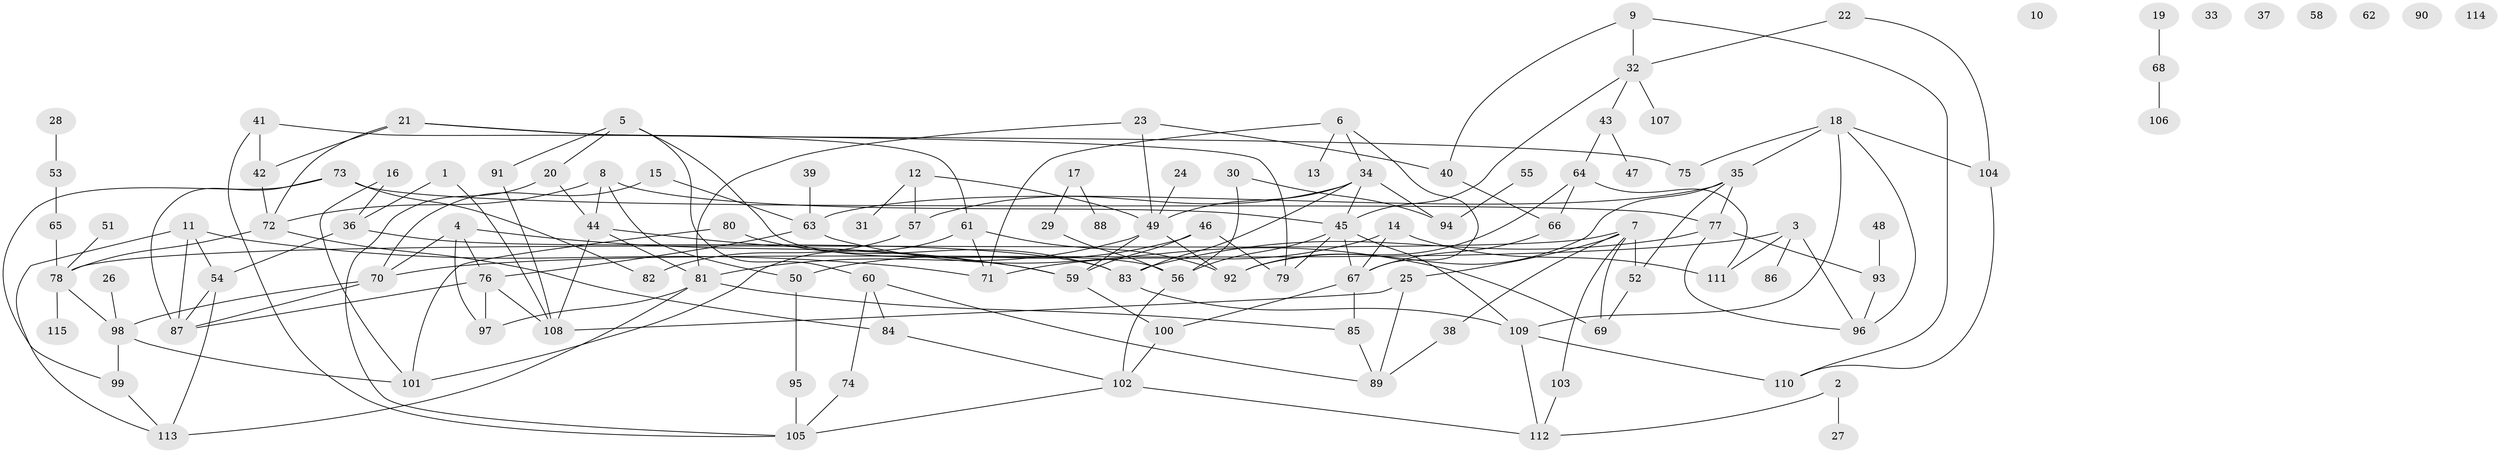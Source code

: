// coarse degree distribution, {5: 0.19230769230769232, 4: 0.08974358974358974, 3: 0.15384615384615385, 6: 0.07692307692307693, 7: 0.05128205128205128, 0: 0.08974358974358974, 2: 0.14102564102564102, 1: 0.16666666666666666, 10: 0.02564102564102564, 8: 0.01282051282051282}
// Generated by graph-tools (version 1.1) at 2025/41/03/06/25 10:41:24]
// undirected, 115 vertices, 175 edges
graph export_dot {
graph [start="1"]
  node [color=gray90,style=filled];
  1;
  2;
  3;
  4;
  5;
  6;
  7;
  8;
  9;
  10;
  11;
  12;
  13;
  14;
  15;
  16;
  17;
  18;
  19;
  20;
  21;
  22;
  23;
  24;
  25;
  26;
  27;
  28;
  29;
  30;
  31;
  32;
  33;
  34;
  35;
  36;
  37;
  38;
  39;
  40;
  41;
  42;
  43;
  44;
  45;
  46;
  47;
  48;
  49;
  50;
  51;
  52;
  53;
  54;
  55;
  56;
  57;
  58;
  59;
  60;
  61;
  62;
  63;
  64;
  65;
  66;
  67;
  68;
  69;
  70;
  71;
  72;
  73;
  74;
  75;
  76;
  77;
  78;
  79;
  80;
  81;
  82;
  83;
  84;
  85;
  86;
  87;
  88;
  89;
  90;
  91;
  92;
  93;
  94;
  95;
  96;
  97;
  98;
  99;
  100;
  101;
  102;
  103;
  104;
  105;
  106;
  107;
  108;
  109;
  110;
  111;
  112;
  113;
  114;
  115;
  1 -- 36;
  1 -- 108;
  2 -- 27;
  2 -- 112;
  3 -- 70;
  3 -- 86;
  3 -- 96;
  3 -- 111;
  4 -- 59;
  4 -- 70;
  4 -- 76;
  4 -- 97;
  5 -- 20;
  5 -- 56;
  5 -- 60;
  5 -- 91;
  6 -- 13;
  6 -- 34;
  6 -- 67;
  6 -- 71;
  7 -- 25;
  7 -- 38;
  7 -- 52;
  7 -- 69;
  7 -- 78;
  7 -- 103;
  8 -- 44;
  8 -- 45;
  8 -- 50;
  8 -- 72;
  9 -- 32;
  9 -- 40;
  9 -- 110;
  11 -- 54;
  11 -- 71;
  11 -- 87;
  11 -- 113;
  12 -- 31;
  12 -- 49;
  12 -- 57;
  14 -- 67;
  14 -- 71;
  14 -- 111;
  15 -- 63;
  15 -- 70;
  16 -- 36;
  16 -- 101;
  17 -- 29;
  17 -- 88;
  18 -- 35;
  18 -- 75;
  18 -- 96;
  18 -- 104;
  18 -- 109;
  19 -- 68;
  20 -- 44;
  20 -- 105;
  21 -- 42;
  21 -- 72;
  21 -- 75;
  21 -- 79;
  22 -- 32;
  22 -- 104;
  23 -- 40;
  23 -- 49;
  23 -- 81;
  24 -- 49;
  25 -- 89;
  25 -- 108;
  26 -- 98;
  28 -- 53;
  29 -- 56;
  30 -- 56;
  30 -- 94;
  32 -- 43;
  32 -- 45;
  32 -- 107;
  34 -- 45;
  34 -- 49;
  34 -- 57;
  34 -- 83;
  34 -- 94;
  35 -- 52;
  35 -- 63;
  35 -- 77;
  35 -- 92;
  36 -- 54;
  36 -- 83;
  38 -- 89;
  39 -- 63;
  40 -- 66;
  41 -- 42;
  41 -- 61;
  41 -- 105;
  42 -- 72;
  43 -- 47;
  43 -- 64;
  44 -- 59;
  44 -- 81;
  44 -- 108;
  45 -- 56;
  45 -- 67;
  45 -- 79;
  45 -- 109;
  46 -- 50;
  46 -- 59;
  46 -- 79;
  48 -- 93;
  49 -- 59;
  49 -- 81;
  49 -- 92;
  50 -- 95;
  51 -- 78;
  52 -- 69;
  53 -- 65;
  54 -- 87;
  54 -- 113;
  55 -- 94;
  56 -- 102;
  57 -- 82;
  59 -- 100;
  60 -- 74;
  60 -- 84;
  60 -- 89;
  61 -- 71;
  61 -- 92;
  61 -- 101;
  63 -- 69;
  63 -- 76;
  64 -- 66;
  64 -- 92;
  64 -- 111;
  65 -- 78;
  66 -- 67;
  67 -- 85;
  67 -- 100;
  68 -- 106;
  70 -- 87;
  70 -- 98;
  72 -- 78;
  72 -- 84;
  73 -- 77;
  73 -- 82;
  73 -- 87;
  73 -- 99;
  74 -- 105;
  76 -- 87;
  76 -- 97;
  76 -- 108;
  77 -- 83;
  77 -- 93;
  77 -- 96;
  78 -- 98;
  78 -- 115;
  80 -- 83;
  80 -- 101;
  81 -- 85;
  81 -- 97;
  81 -- 113;
  83 -- 109;
  84 -- 102;
  85 -- 89;
  91 -- 108;
  93 -- 96;
  95 -- 105;
  98 -- 99;
  98 -- 101;
  99 -- 113;
  100 -- 102;
  102 -- 105;
  102 -- 112;
  103 -- 112;
  104 -- 110;
  109 -- 110;
  109 -- 112;
}

